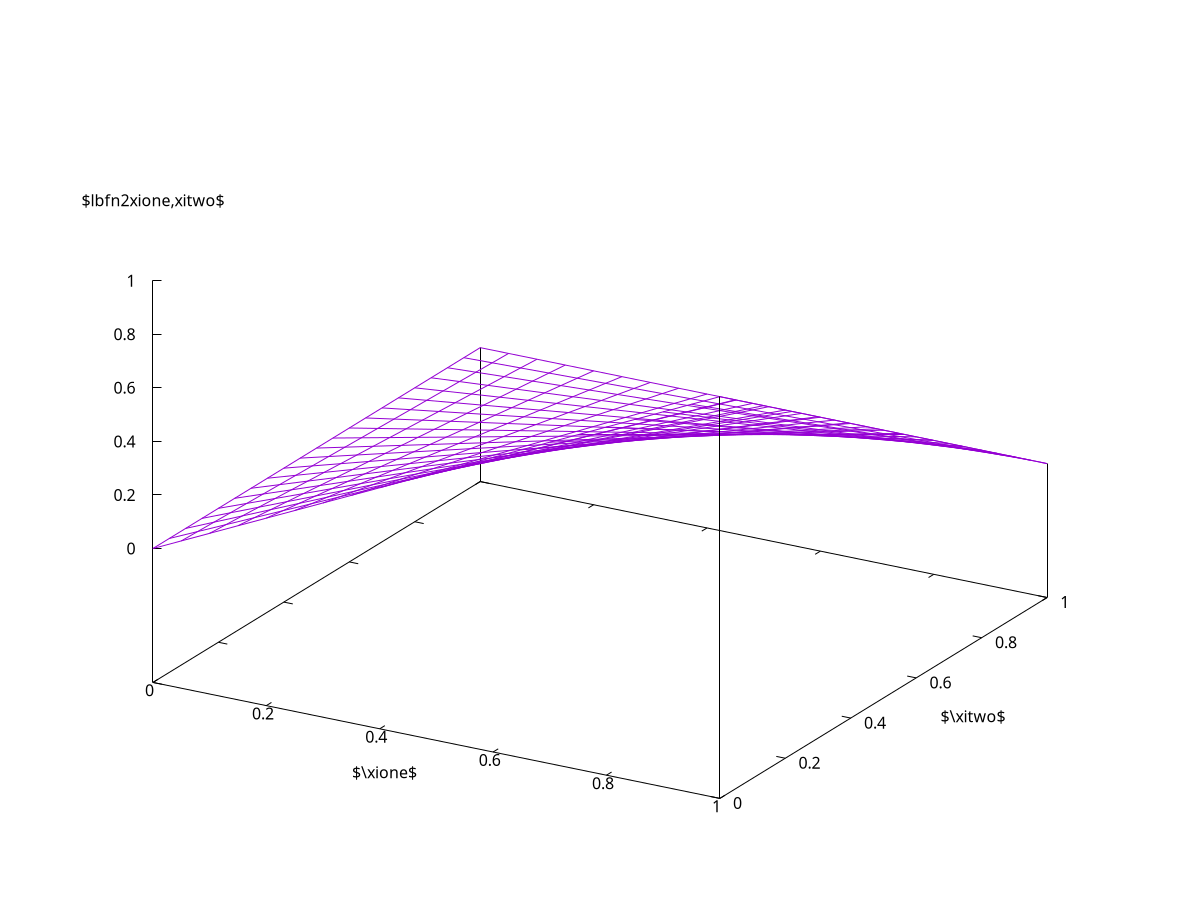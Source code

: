 #set title "Bilinear Lagrange basis functions"
set nokey
set samples 21
set isosample 21
set xlabel "$\\xione$"
set ylabel "$\\xitwo$"
set label 2 "$\\lbfn{2}{\\xione,\\xitwo}$" at 0.00, 0.00, 1.30 centre
#set xtics  0.00,0.25,1
#set ytics -0.25,0.25,1
phi1(z)=(1.0-z)
phi2(z)=z
psi2(x,y)=phi2(x)*phi1(y)
set xrange [0:1]
set yrange [0:1]
set zrange [0:1]
splot psi2(x,y)
 
